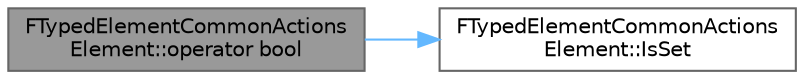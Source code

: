 digraph "FTypedElementCommonActionsElement::operator bool"
{
 // INTERACTIVE_SVG=YES
 // LATEX_PDF_SIZE
  bgcolor="transparent";
  edge [fontname=Helvetica,fontsize=10,labelfontname=Helvetica,labelfontsize=10];
  node [fontname=Helvetica,fontsize=10,shape=box,height=0.2,width=0.4];
  rankdir="LR";
  Node1 [id="Node000001",label="FTypedElementCommonActions\lElement::operator bool",height=0.2,width=0.4,color="gray40", fillcolor="grey60", style="filled", fontcolor="black",tooltip=" "];
  Node1 -> Node2 [id="edge1_Node000001_Node000002",color="steelblue1",style="solid",tooltip=" "];
  Node2 [id="Node000002",label="FTypedElementCommonActions\lElement::IsSet",height=0.2,width=0.4,color="grey40", fillcolor="white", style="filled",URL="$d9/d84/structFTypedElementCommonActionsElement.html#a476768b74d93a0924cb7da23fd80bb3e",tooltip=" "];
}
